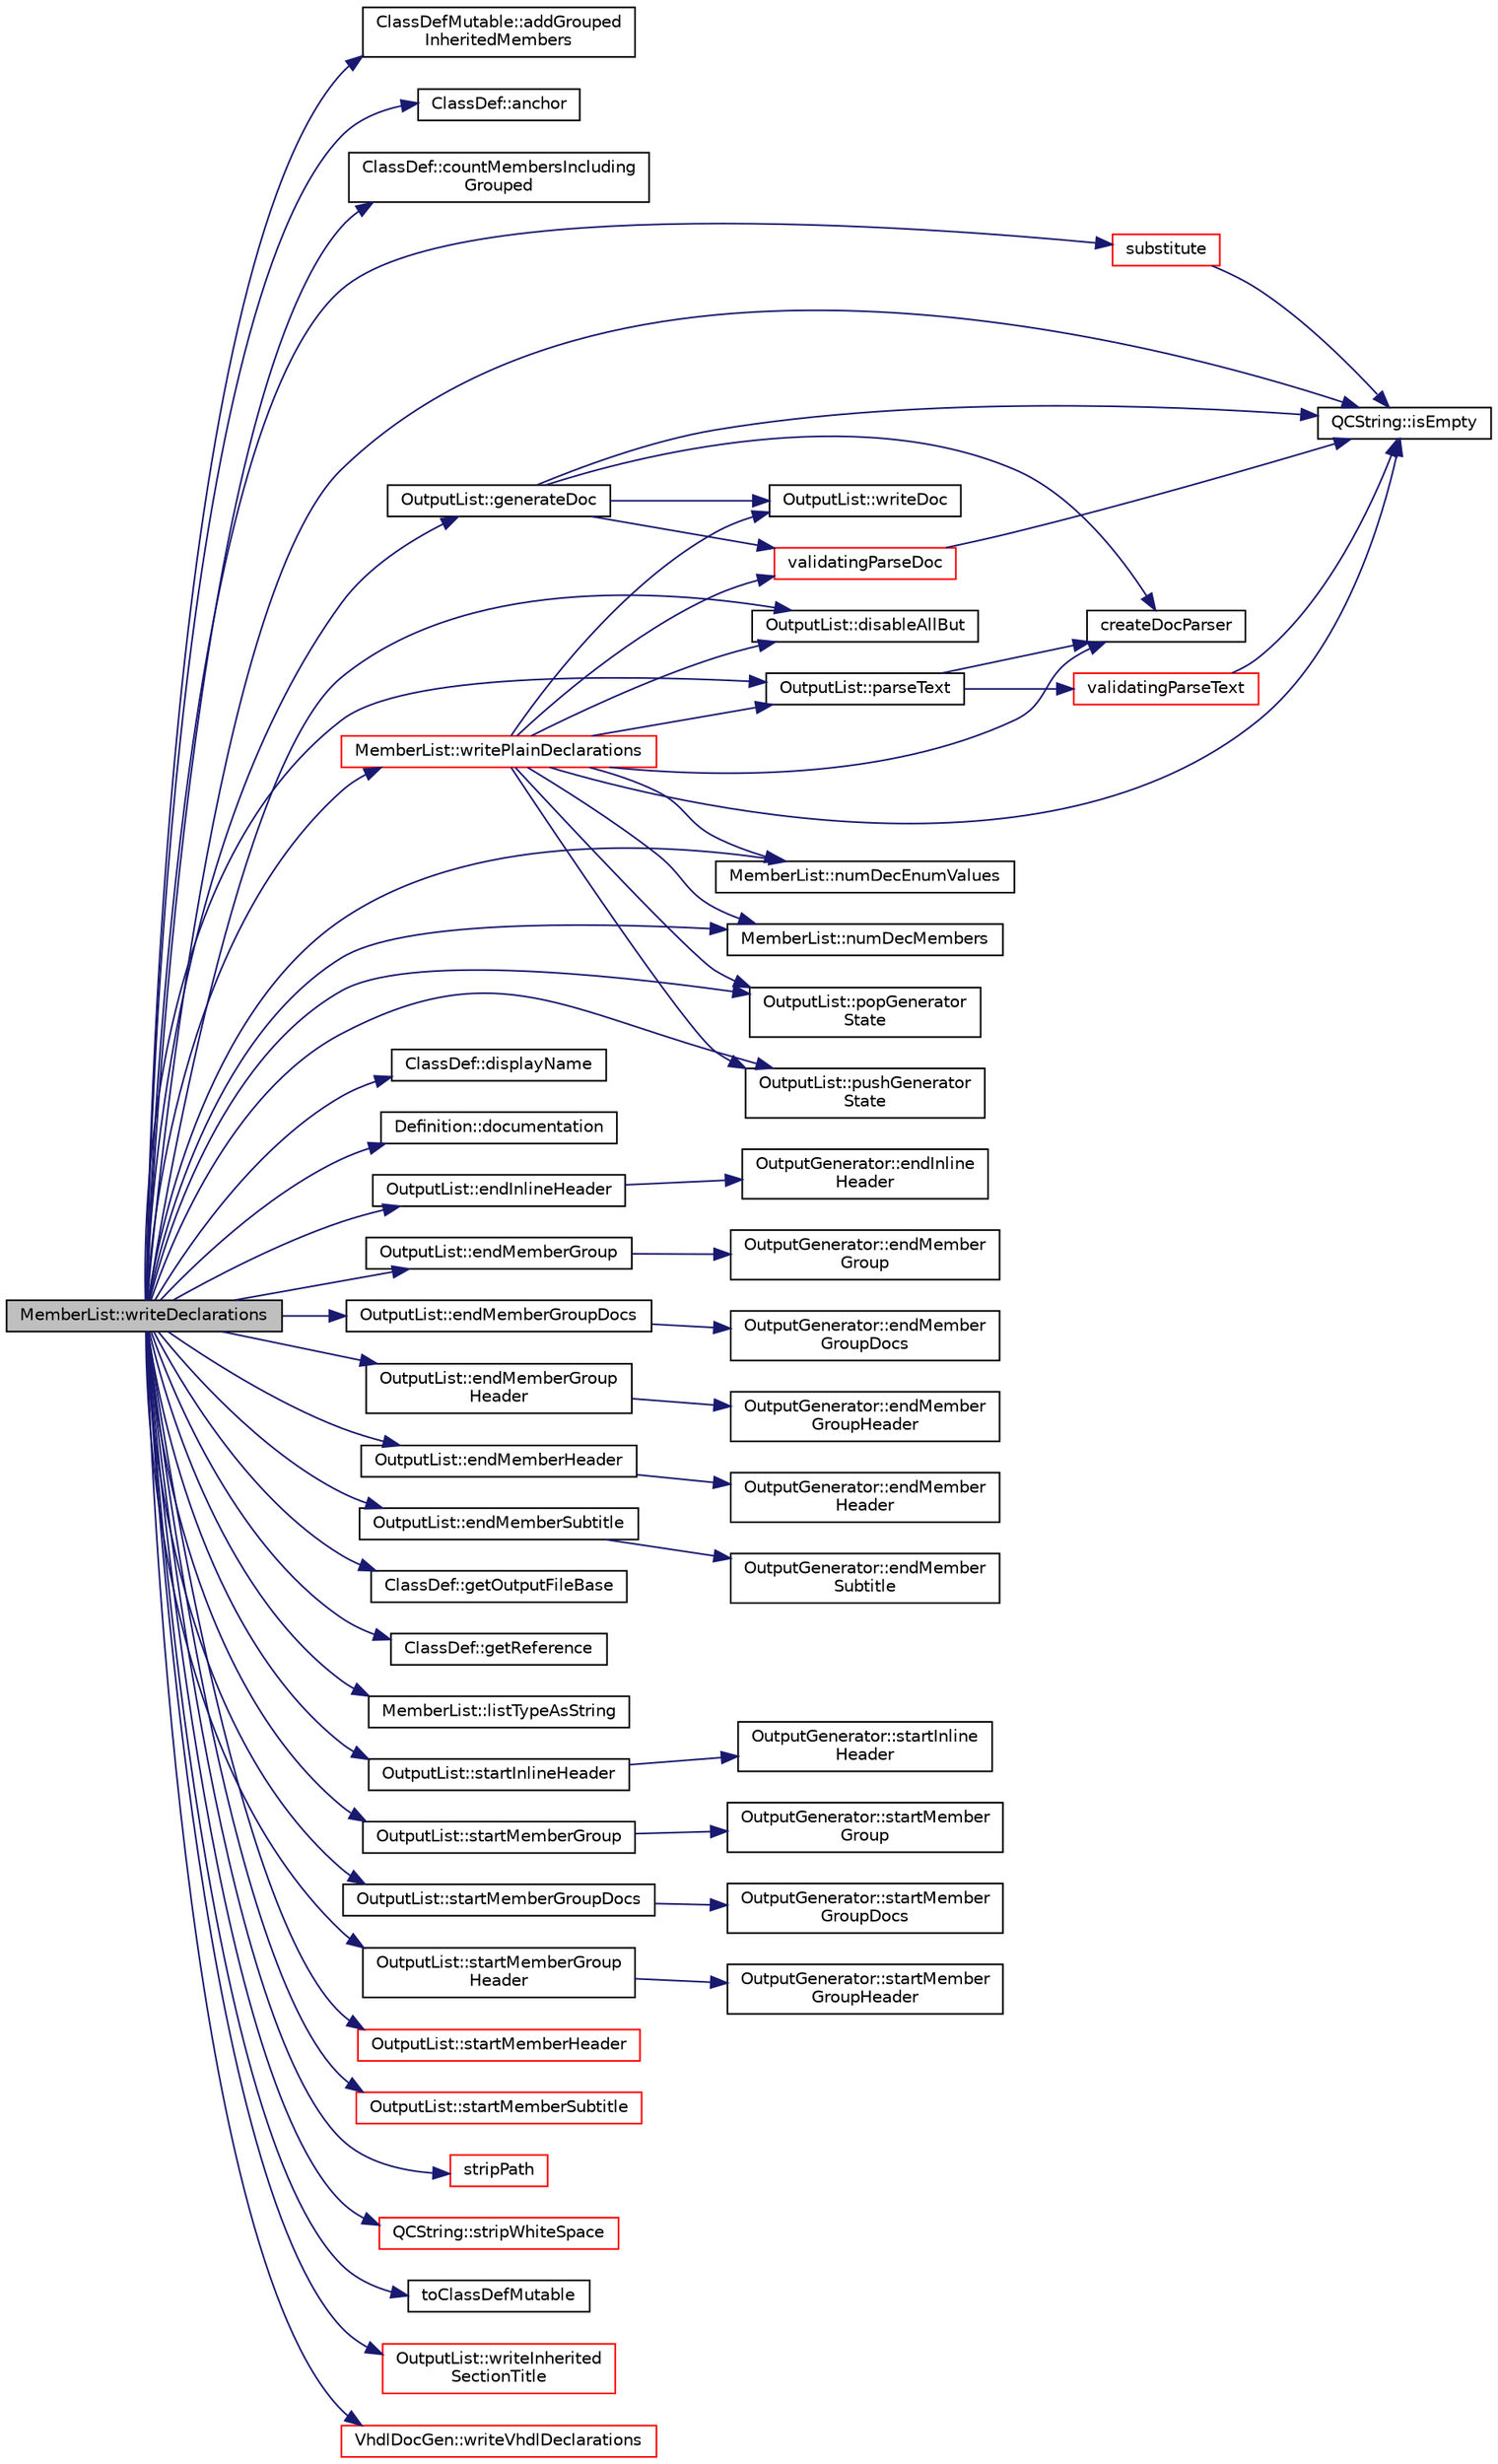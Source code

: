 digraph "MemberList::writeDeclarations"
{
 // LATEX_PDF_SIZE
  edge [fontname="Helvetica",fontsize="10",labelfontname="Helvetica",labelfontsize="10"];
  node [fontname="Helvetica",fontsize="10",shape=record];
  rankdir="LR";
  Node1 [label="MemberList::writeDeclarations",height=0.2,width=0.4,color="black", fillcolor="grey75", style="filled", fontcolor="black",tooltip=" "];
  Node1 -> Node2 [color="midnightblue",fontsize="10",style="solid",fontname="Helvetica"];
  Node2 [label="ClassDefMutable::addGrouped\lInheritedMembers",height=0.2,width=0.4,color="black", fillcolor="white", style="filled",URL="$classClassDefMutable.html#a785f5cfb30497385fd978a035c335bb2",tooltip=" "];
  Node1 -> Node3 [color="midnightblue",fontsize="10",style="solid",fontname="Helvetica"];
  Node3 [label="ClassDef::anchor",height=0.2,width=0.4,color="black", fillcolor="white", style="filled",URL="$classClassDef.html#a7016b59e40eefbd4e9a1cc6fa43e0bff",tooltip=" "];
  Node1 -> Node4 [color="midnightblue",fontsize="10",style="solid",fontname="Helvetica"];
  Node4 [label="ClassDef::countMembersIncluding\lGrouped",height=0.2,width=0.4,color="black", fillcolor="white", style="filled",URL="$classClassDef.html#aa08a21c84b7e1718d8f2701bc3af6291",tooltip=" "];
  Node1 -> Node5 [color="midnightblue",fontsize="10",style="solid",fontname="Helvetica"];
  Node5 [label="OutputList::disableAllBut",height=0.2,width=0.4,color="black", fillcolor="white", style="filled",URL="$classOutputList.html#a73f9be626eea01f1ccd1b446dcf2c003",tooltip=" "];
  Node1 -> Node6 [color="midnightblue",fontsize="10",style="solid",fontname="Helvetica"];
  Node6 [label="ClassDef::displayName",height=0.2,width=0.4,color="black", fillcolor="white", style="filled",URL="$classClassDef.html#af634536e75a73d841ccd9f5dae55d4c2",tooltip=" "];
  Node1 -> Node7 [color="midnightblue",fontsize="10",style="solid",fontname="Helvetica"];
  Node7 [label="Definition::documentation",height=0.2,width=0.4,color="black", fillcolor="white", style="filled",URL="$classDefinition.html#abdafb43ac7208aedc3795b02c9b5125a",tooltip=" "];
  Node1 -> Node8 [color="midnightblue",fontsize="10",style="solid",fontname="Helvetica"];
  Node8 [label="OutputList::endInlineHeader",height=0.2,width=0.4,color="black", fillcolor="white", style="filled",URL="$classOutputList.html#a38e8c68dc35efa5e22e9152f25d8b4eb",tooltip=" "];
  Node8 -> Node9 [color="midnightblue",fontsize="10",style="solid",fontname="Helvetica"];
  Node9 [label="OutputGenerator::endInline\lHeader",height=0.2,width=0.4,color="black", fillcolor="white", style="filled",URL="$classOutputGenerator.html#a02b0b97eaa17e069eda7cc7f3e794a91",tooltip=" "];
  Node1 -> Node10 [color="midnightblue",fontsize="10",style="solid",fontname="Helvetica"];
  Node10 [label="OutputList::endMemberGroup",height=0.2,width=0.4,color="black", fillcolor="white", style="filled",URL="$classOutputList.html#ac38b30488a0d82de3aa04b7ae30ed48e",tooltip=" "];
  Node10 -> Node11 [color="midnightblue",fontsize="10",style="solid",fontname="Helvetica"];
  Node11 [label="OutputGenerator::endMember\lGroup",height=0.2,width=0.4,color="black", fillcolor="white", style="filled",URL="$classOutputGenerator.html#a6b020947c7d4cd3a2d2d8c0993fbb4e3",tooltip=" "];
  Node1 -> Node12 [color="midnightblue",fontsize="10",style="solid",fontname="Helvetica"];
  Node12 [label="OutputList::endMemberGroupDocs",height=0.2,width=0.4,color="black", fillcolor="white", style="filled",URL="$classOutputList.html#a3cf86cdcd2fb2e853a0bd5be6edb1858",tooltip=" "];
  Node12 -> Node13 [color="midnightblue",fontsize="10",style="solid",fontname="Helvetica"];
  Node13 [label="OutputGenerator::endMember\lGroupDocs",height=0.2,width=0.4,color="black", fillcolor="white", style="filled",URL="$classOutputGenerator.html#a7debb7a4d6584e8855e7dc9ce0594d99",tooltip=" "];
  Node1 -> Node14 [color="midnightblue",fontsize="10",style="solid",fontname="Helvetica"];
  Node14 [label="OutputList::endMemberGroup\lHeader",height=0.2,width=0.4,color="black", fillcolor="white", style="filled",URL="$classOutputList.html#ac13352584de9c19dd2776d49c1e9bf30",tooltip=" "];
  Node14 -> Node15 [color="midnightblue",fontsize="10",style="solid",fontname="Helvetica"];
  Node15 [label="OutputGenerator::endMember\lGroupHeader",height=0.2,width=0.4,color="black", fillcolor="white", style="filled",URL="$classOutputGenerator.html#a585ab0b649dad9edf7b78e8f1ec20885",tooltip=" "];
  Node1 -> Node16 [color="midnightblue",fontsize="10",style="solid",fontname="Helvetica"];
  Node16 [label="OutputList::endMemberHeader",height=0.2,width=0.4,color="black", fillcolor="white", style="filled",URL="$classOutputList.html#ad50904387e56ccb6532385bfe525e9a2",tooltip=" "];
  Node16 -> Node17 [color="midnightblue",fontsize="10",style="solid",fontname="Helvetica"];
  Node17 [label="OutputGenerator::endMember\lHeader",height=0.2,width=0.4,color="black", fillcolor="white", style="filled",URL="$classOutputGenerator.html#a59dd3993aedf7baf7465b67d4327335e",tooltip=" "];
  Node1 -> Node18 [color="midnightblue",fontsize="10",style="solid",fontname="Helvetica"];
  Node18 [label="OutputList::endMemberSubtitle",height=0.2,width=0.4,color="black", fillcolor="white", style="filled",URL="$classOutputList.html#ad7bb1f47d3fe0d2bc473093e405f348e",tooltip=" "];
  Node18 -> Node19 [color="midnightblue",fontsize="10",style="solid",fontname="Helvetica"];
  Node19 [label="OutputGenerator::endMember\lSubtitle",height=0.2,width=0.4,color="black", fillcolor="white", style="filled",URL="$classOutputGenerator.html#a0c56a25591efb4a9b38da70757dfe46c",tooltip=" "];
  Node1 -> Node20 [color="midnightblue",fontsize="10",style="solid",fontname="Helvetica"];
  Node20 [label="OutputList::generateDoc",height=0.2,width=0.4,color="black", fillcolor="white", style="filled",URL="$classOutputList.html#a877c62aba09007547061b82a62e8c6dd",tooltip=" "];
  Node20 -> Node21 [color="midnightblue",fontsize="10",style="solid",fontname="Helvetica"];
  Node21 [label="createDocParser",height=0.2,width=0.4,color="black", fillcolor="white", style="filled",URL="$docparser_8cpp.html#a00e008a1b49a5878df53ac31ac3e354d",tooltip=" "];
  Node20 -> Node22 [color="midnightblue",fontsize="10",style="solid",fontname="Helvetica"];
  Node22 [label="QCString::isEmpty",height=0.2,width=0.4,color="black", fillcolor="white", style="filled",URL="$classQCString.html#a621c4090d69ad7d05ef8e5234376c3d8",tooltip=" "];
  Node20 -> Node23 [color="midnightblue",fontsize="10",style="solid",fontname="Helvetica"];
  Node23 [label="validatingParseDoc",height=0.2,width=0.4,color="red", fillcolor="white", style="filled",URL="$docparser_8cpp.html#aadebaff733b962f5415b0c5d74afbd00",tooltip=" "];
  Node23 -> Node22 [color="midnightblue",fontsize="10",style="solid",fontname="Helvetica"];
  Node20 -> Node134 [color="midnightblue",fontsize="10",style="solid",fontname="Helvetica"];
  Node134 [label="OutputList::writeDoc",height=0.2,width=0.4,color="black", fillcolor="white", style="filled",URL="$classOutputList.html#abee937cc2cd0386cf76c69a9b5d04de8",tooltip=" "];
  Node1 -> Node99 [color="midnightblue",fontsize="10",style="solid",fontname="Helvetica"];
  Node99 [label="ClassDef::getOutputFileBase",height=0.2,width=0.4,color="black", fillcolor="white", style="filled",URL="$classClassDef.html#a12a8f241e90a0cb0bdf19c27bf2025b0",tooltip=" "];
  Node1 -> Node100 [color="midnightblue",fontsize="10",style="solid",fontname="Helvetica"];
  Node100 [label="ClassDef::getReference",height=0.2,width=0.4,color="black", fillcolor="white", style="filled",URL="$classClassDef.html#a5ca8b91f73e7989abdceb8958dcb0b59",tooltip=" "];
  Node1 -> Node22 [color="midnightblue",fontsize="10",style="solid",fontname="Helvetica"];
  Node1 -> Node135 [color="midnightblue",fontsize="10",style="solid",fontname="Helvetica"];
  Node135 [label="MemberList::listTypeAsString",height=0.2,width=0.4,color="black", fillcolor="white", style="filled",URL="$classMemberList.html#ac0fbfaf649f81b17c268d1cd56c41da6",tooltip=" "];
  Node1 -> Node136 [color="midnightblue",fontsize="10",style="solid",fontname="Helvetica"];
  Node136 [label="MemberList::numDecEnumValues",height=0.2,width=0.4,color="black", fillcolor="white", style="filled",URL="$classMemberList.html#a0e56354cdbfba74141bac5b1fedbebbc",tooltip=" "];
  Node1 -> Node137 [color="midnightblue",fontsize="10",style="solid",fontname="Helvetica"];
  Node137 [label="MemberList::numDecMembers",height=0.2,width=0.4,color="black", fillcolor="white", style="filled",URL="$classMemberList.html#a44322cca2b89d97eac0bbb4ac2f734ab",tooltip=" "];
  Node1 -> Node138 [color="midnightblue",fontsize="10",style="solid",fontname="Helvetica"];
  Node138 [label="OutputList::parseText",height=0.2,width=0.4,color="black", fillcolor="white", style="filled",URL="$classOutputList.html#adfdcf2ba925f05be8beb8cf43deb168a",tooltip=" "];
  Node138 -> Node21 [color="midnightblue",fontsize="10",style="solid",fontname="Helvetica"];
  Node138 -> Node139 [color="midnightblue",fontsize="10",style="solid",fontname="Helvetica"];
  Node139 [label="validatingParseText",height=0.2,width=0.4,color="red", fillcolor="white", style="filled",URL="$docparser_8cpp.html#addfb341b6f73a94030c64eb1ce59351d",tooltip=" "];
  Node139 -> Node22 [color="midnightblue",fontsize="10",style="solid",fontname="Helvetica"];
  Node1 -> Node145 [color="midnightblue",fontsize="10",style="solid",fontname="Helvetica"];
  Node145 [label="OutputList::popGenerator\lState",height=0.2,width=0.4,color="black", fillcolor="white", style="filled",URL="$classOutputList.html#a94eb1af2ea07425ef1faa539d24adcf8",tooltip=" "];
  Node1 -> Node146 [color="midnightblue",fontsize="10",style="solid",fontname="Helvetica"];
  Node146 [label="OutputList::pushGenerator\lState",height=0.2,width=0.4,color="black", fillcolor="white", style="filled",URL="$classOutputList.html#a885957a64f7d87aefb663c4ec903188f",tooltip=" "];
  Node1 -> Node147 [color="midnightblue",fontsize="10",style="solid",fontname="Helvetica"];
  Node147 [label="OutputList::startInlineHeader",height=0.2,width=0.4,color="black", fillcolor="white", style="filled",URL="$classOutputList.html#a8e3c4abdce2bc3800e782a435db5437f",tooltip=" "];
  Node147 -> Node148 [color="midnightblue",fontsize="10",style="solid",fontname="Helvetica"];
  Node148 [label="OutputGenerator::startInline\lHeader",height=0.2,width=0.4,color="black", fillcolor="white", style="filled",URL="$classOutputGenerator.html#a75c7b7e0e20ce30957ed49fd1d1d246d",tooltip=" "];
  Node1 -> Node149 [color="midnightblue",fontsize="10",style="solid",fontname="Helvetica"];
  Node149 [label="OutputList::startMemberGroup",height=0.2,width=0.4,color="black", fillcolor="white", style="filled",URL="$classOutputList.html#a6e6c176d640939fce848f044037209c8",tooltip=" "];
  Node149 -> Node150 [color="midnightblue",fontsize="10",style="solid",fontname="Helvetica"];
  Node150 [label="OutputGenerator::startMember\lGroup",height=0.2,width=0.4,color="black", fillcolor="white", style="filled",URL="$classOutputGenerator.html#a1cc976995007c64aa044d98da900d09f",tooltip=" "];
  Node1 -> Node151 [color="midnightblue",fontsize="10",style="solid",fontname="Helvetica"];
  Node151 [label="OutputList::startMemberGroupDocs",height=0.2,width=0.4,color="black", fillcolor="white", style="filled",URL="$classOutputList.html#ac78054f50bad730b62b3456699d9a350",tooltip=" "];
  Node151 -> Node152 [color="midnightblue",fontsize="10",style="solid",fontname="Helvetica"];
  Node152 [label="OutputGenerator::startMember\lGroupDocs",height=0.2,width=0.4,color="black", fillcolor="white", style="filled",URL="$classOutputGenerator.html#a0b3d9ddaa7d63cea43081ac17ce5e96b",tooltip=" "];
  Node1 -> Node153 [color="midnightblue",fontsize="10",style="solid",fontname="Helvetica"];
  Node153 [label="OutputList::startMemberGroup\lHeader",height=0.2,width=0.4,color="black", fillcolor="white", style="filled",URL="$classOutputList.html#a04ed9f8df2b249675a1788eee8cd97aa",tooltip=" "];
  Node153 -> Node154 [color="midnightblue",fontsize="10",style="solid",fontname="Helvetica"];
  Node154 [label="OutputGenerator::startMember\lGroupHeader",height=0.2,width=0.4,color="black", fillcolor="white", style="filled",URL="$classOutputGenerator.html#aea2631f3e52efb116a4b3375755024c8",tooltip=" "];
  Node1 -> Node155 [color="midnightblue",fontsize="10",style="solid",fontname="Helvetica"];
  Node155 [label="OutputList::startMemberHeader",height=0.2,width=0.4,color="red", fillcolor="white", style="filled",URL="$classOutputList.html#af6404ab3a071c87189d8b8dd2f0d2ef1",tooltip=" "];
  Node1 -> Node157 [color="midnightblue",fontsize="10",style="solid",fontname="Helvetica"];
  Node157 [label="OutputList::startMemberSubtitle",height=0.2,width=0.4,color="red", fillcolor="white", style="filled",URL="$classOutputList.html#add8c37a5cb21fb366c941cea862b2285",tooltip=" "];
  Node1 -> Node159 [color="midnightblue",fontsize="10",style="solid",fontname="Helvetica"];
  Node159 [label="stripPath",height=0.2,width=0.4,color="red", fillcolor="white", style="filled",URL="$util_8cpp.html#a3d37ec79f266698bd836af54ba75e63e",tooltip=" "];
  Node1 -> Node64 [color="midnightblue",fontsize="10",style="solid",fontname="Helvetica"];
  Node64 [label="QCString::stripWhiteSpace",height=0.2,width=0.4,color="red", fillcolor="white", style="filled",URL="$classQCString.html#a66269a694d9e6961bfd145bb4ca72f42",tooltip="returns a copy of this string with leading and trailing whitespace removed"];
  Node1 -> Node67 [color="midnightblue",fontsize="10",style="solid",fontname="Helvetica"];
  Node67 [label="substitute",height=0.2,width=0.4,color="red", fillcolor="white", style="filled",URL="$qcstring_8cpp.html#a99187f0723aa35b7f06be3a5506b1285",tooltip="substitute all occurrences of src in s by dst"];
  Node67 -> Node22 [color="midnightblue",fontsize="10",style="solid",fontname="Helvetica"];
  Node1 -> Node160 [color="midnightblue",fontsize="10",style="solid",fontname="Helvetica"];
  Node160 [label="toClassDefMutable",height=0.2,width=0.4,color="black", fillcolor="white", style="filled",URL="$classdef_8cpp.html#a2d0bf73f7801534e7e2b6e5fc03ed6f5",tooltip=" "];
  Node1 -> Node161 [color="midnightblue",fontsize="10",style="solid",fontname="Helvetica"];
  Node161 [label="OutputList::writeInherited\lSectionTitle",height=0.2,width=0.4,color="red", fillcolor="white", style="filled",URL="$classOutputList.html#ae60261a39e2cc0d6fa5d78da1ae5caeb",tooltip=" "];
  Node1 -> Node163 [color="midnightblue",fontsize="10",style="solid",fontname="Helvetica"];
  Node163 [label="MemberList::writePlainDeclarations",height=0.2,width=0.4,color="red", fillcolor="white", style="filled",URL="$classMemberList.html#a500c888195de0410c5d56ded7b67da4b",tooltip=" "];
  Node163 -> Node21 [color="midnightblue",fontsize="10",style="solid",fontname="Helvetica"];
  Node163 -> Node5 [color="midnightblue",fontsize="10",style="solid",fontname="Helvetica"];
  Node163 -> Node22 [color="midnightblue",fontsize="10",style="solid",fontname="Helvetica"];
  Node163 -> Node136 [color="midnightblue",fontsize="10",style="solid",fontname="Helvetica"];
  Node163 -> Node137 [color="midnightblue",fontsize="10",style="solid",fontname="Helvetica"];
  Node163 -> Node138 [color="midnightblue",fontsize="10",style="solid",fontname="Helvetica"];
  Node163 -> Node145 [color="midnightblue",fontsize="10",style="solid",fontname="Helvetica"];
  Node163 -> Node146 [color="midnightblue",fontsize="10",style="solid",fontname="Helvetica"];
  Node163 -> Node23 [color="midnightblue",fontsize="10",style="solid",fontname="Helvetica"];
  Node163 -> Node134 [color="midnightblue",fontsize="10",style="solid",fontname="Helvetica"];
  Node1 -> Node214 [color="midnightblue",fontsize="10",style="solid",fontname="Helvetica"];
  Node214 [label="VhdlDocGen::writeVhdlDeclarations",height=0.2,width=0.4,color="red", fillcolor="white", style="filled",URL="$classVhdlDocGen.html#a0fdb360018252bfc77e0560b42a3f996",tooltip=" "];
}

